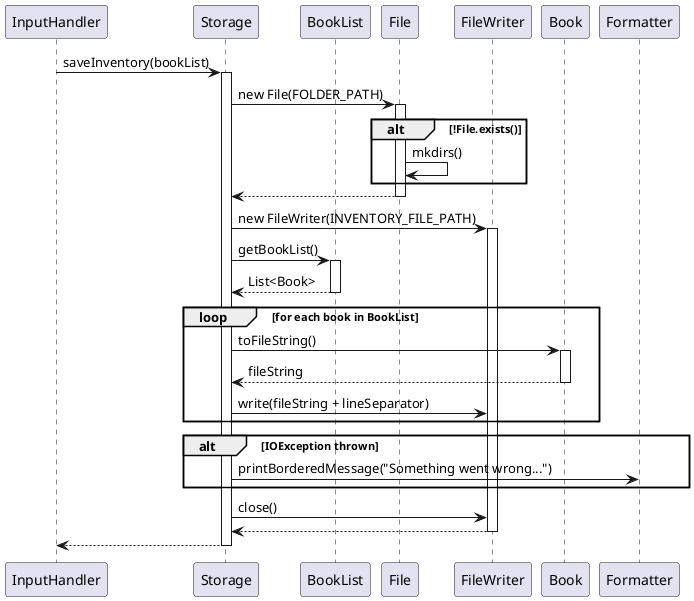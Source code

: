 @startuml
participant InputHandler
participant Storage
participant BookList
participant File
participant FileWriter
participant Book
participant "Formatter" as Formatter

InputHandler -> Storage: saveInventory(bookList)
activate Storage

' Check if directory exists
Storage -> File: new File(FOLDER_PATH)
activate File
alt !File.exists()
    File -> File: mkdirs()
end
File --> Storage
deactivate File

' Create FileWriter for INVENTORY_FILE_PATH
Storage -> FileWriter: new FileWriter(INVENTORY_FILE_PATH)
activate FileWriter
' Retrieve list of books from BookList
Storage -> BookList: getBookList()
activate BookList
BookList --> Storage: List<Book>
deactivate BookList

' Loop through each Book and write its file string
loop for each book in BookList
    Storage -> Book: toFileString()
    activate Book
    Book --> Storage: fileString
    deactivate Book
    Storage -> FileWriter: write(fileString + lineSeparator)
end

' Exception handling if IOException occurs
alt IOException thrown
    Storage -> Formatter: printBorderedMessage("Something went wrong...")
end
' Close the FileWriter
Storage -> FileWriter: close()
FileWriter --> Storage
deactivate FileWriter
Storage --> InputHandler
deactivate Storage
@enduml
